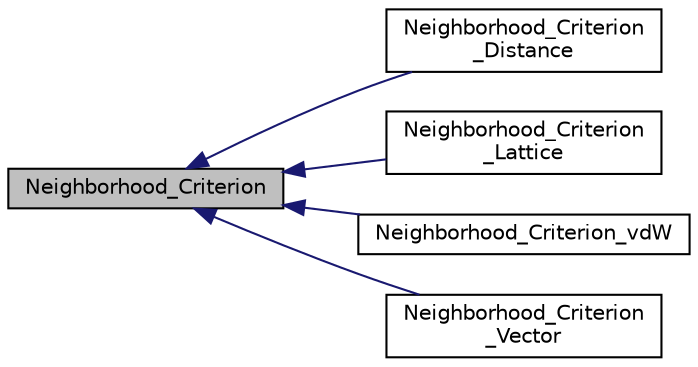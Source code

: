 digraph "Neighborhood_Criterion"
{
  edge [fontname="Helvetica",fontsize="10",labelfontname="Helvetica",labelfontsize="10"];
  node [fontname="Helvetica",fontsize="10",shape=record];
  rankdir="LR";
  Node1 [label="Neighborhood_Criterion",height=0.2,width=0.4,color="black", fillcolor="grey75", style="filled", fontcolor="black"];
  Node1 -> Node2 [dir="back",color="midnightblue",fontsize="10",style="solid",fontname="Helvetica"];
  Node2 [label="Neighborhood_Criterion\l_Distance",height=0.2,width=0.4,color="black", fillcolor="white", style="filled",URL="$classNeighborhood__Criterion__Distance.html"];
  Node1 -> Node3 [dir="back",color="midnightblue",fontsize="10",style="solid",fontname="Helvetica"];
  Node3 [label="Neighborhood_Criterion\l_Lattice",height=0.2,width=0.4,color="black", fillcolor="white", style="filled",URL="$classNeighborhood__Criterion__Lattice.html"];
  Node1 -> Node4 [dir="back",color="midnightblue",fontsize="10",style="solid",fontname="Helvetica"];
  Node4 [label="Neighborhood_Criterion_vdW",height=0.2,width=0.4,color="black", fillcolor="white", style="filled",URL="$classNeighborhood__Criterion__vdW.html"];
  Node1 -> Node5 [dir="back",color="midnightblue",fontsize="10",style="solid",fontname="Helvetica"];
  Node5 [label="Neighborhood_Criterion\l_Vector",height=0.2,width=0.4,color="black", fillcolor="white", style="filled",URL="$classNeighborhood__Criterion__Vector.html"];
}
